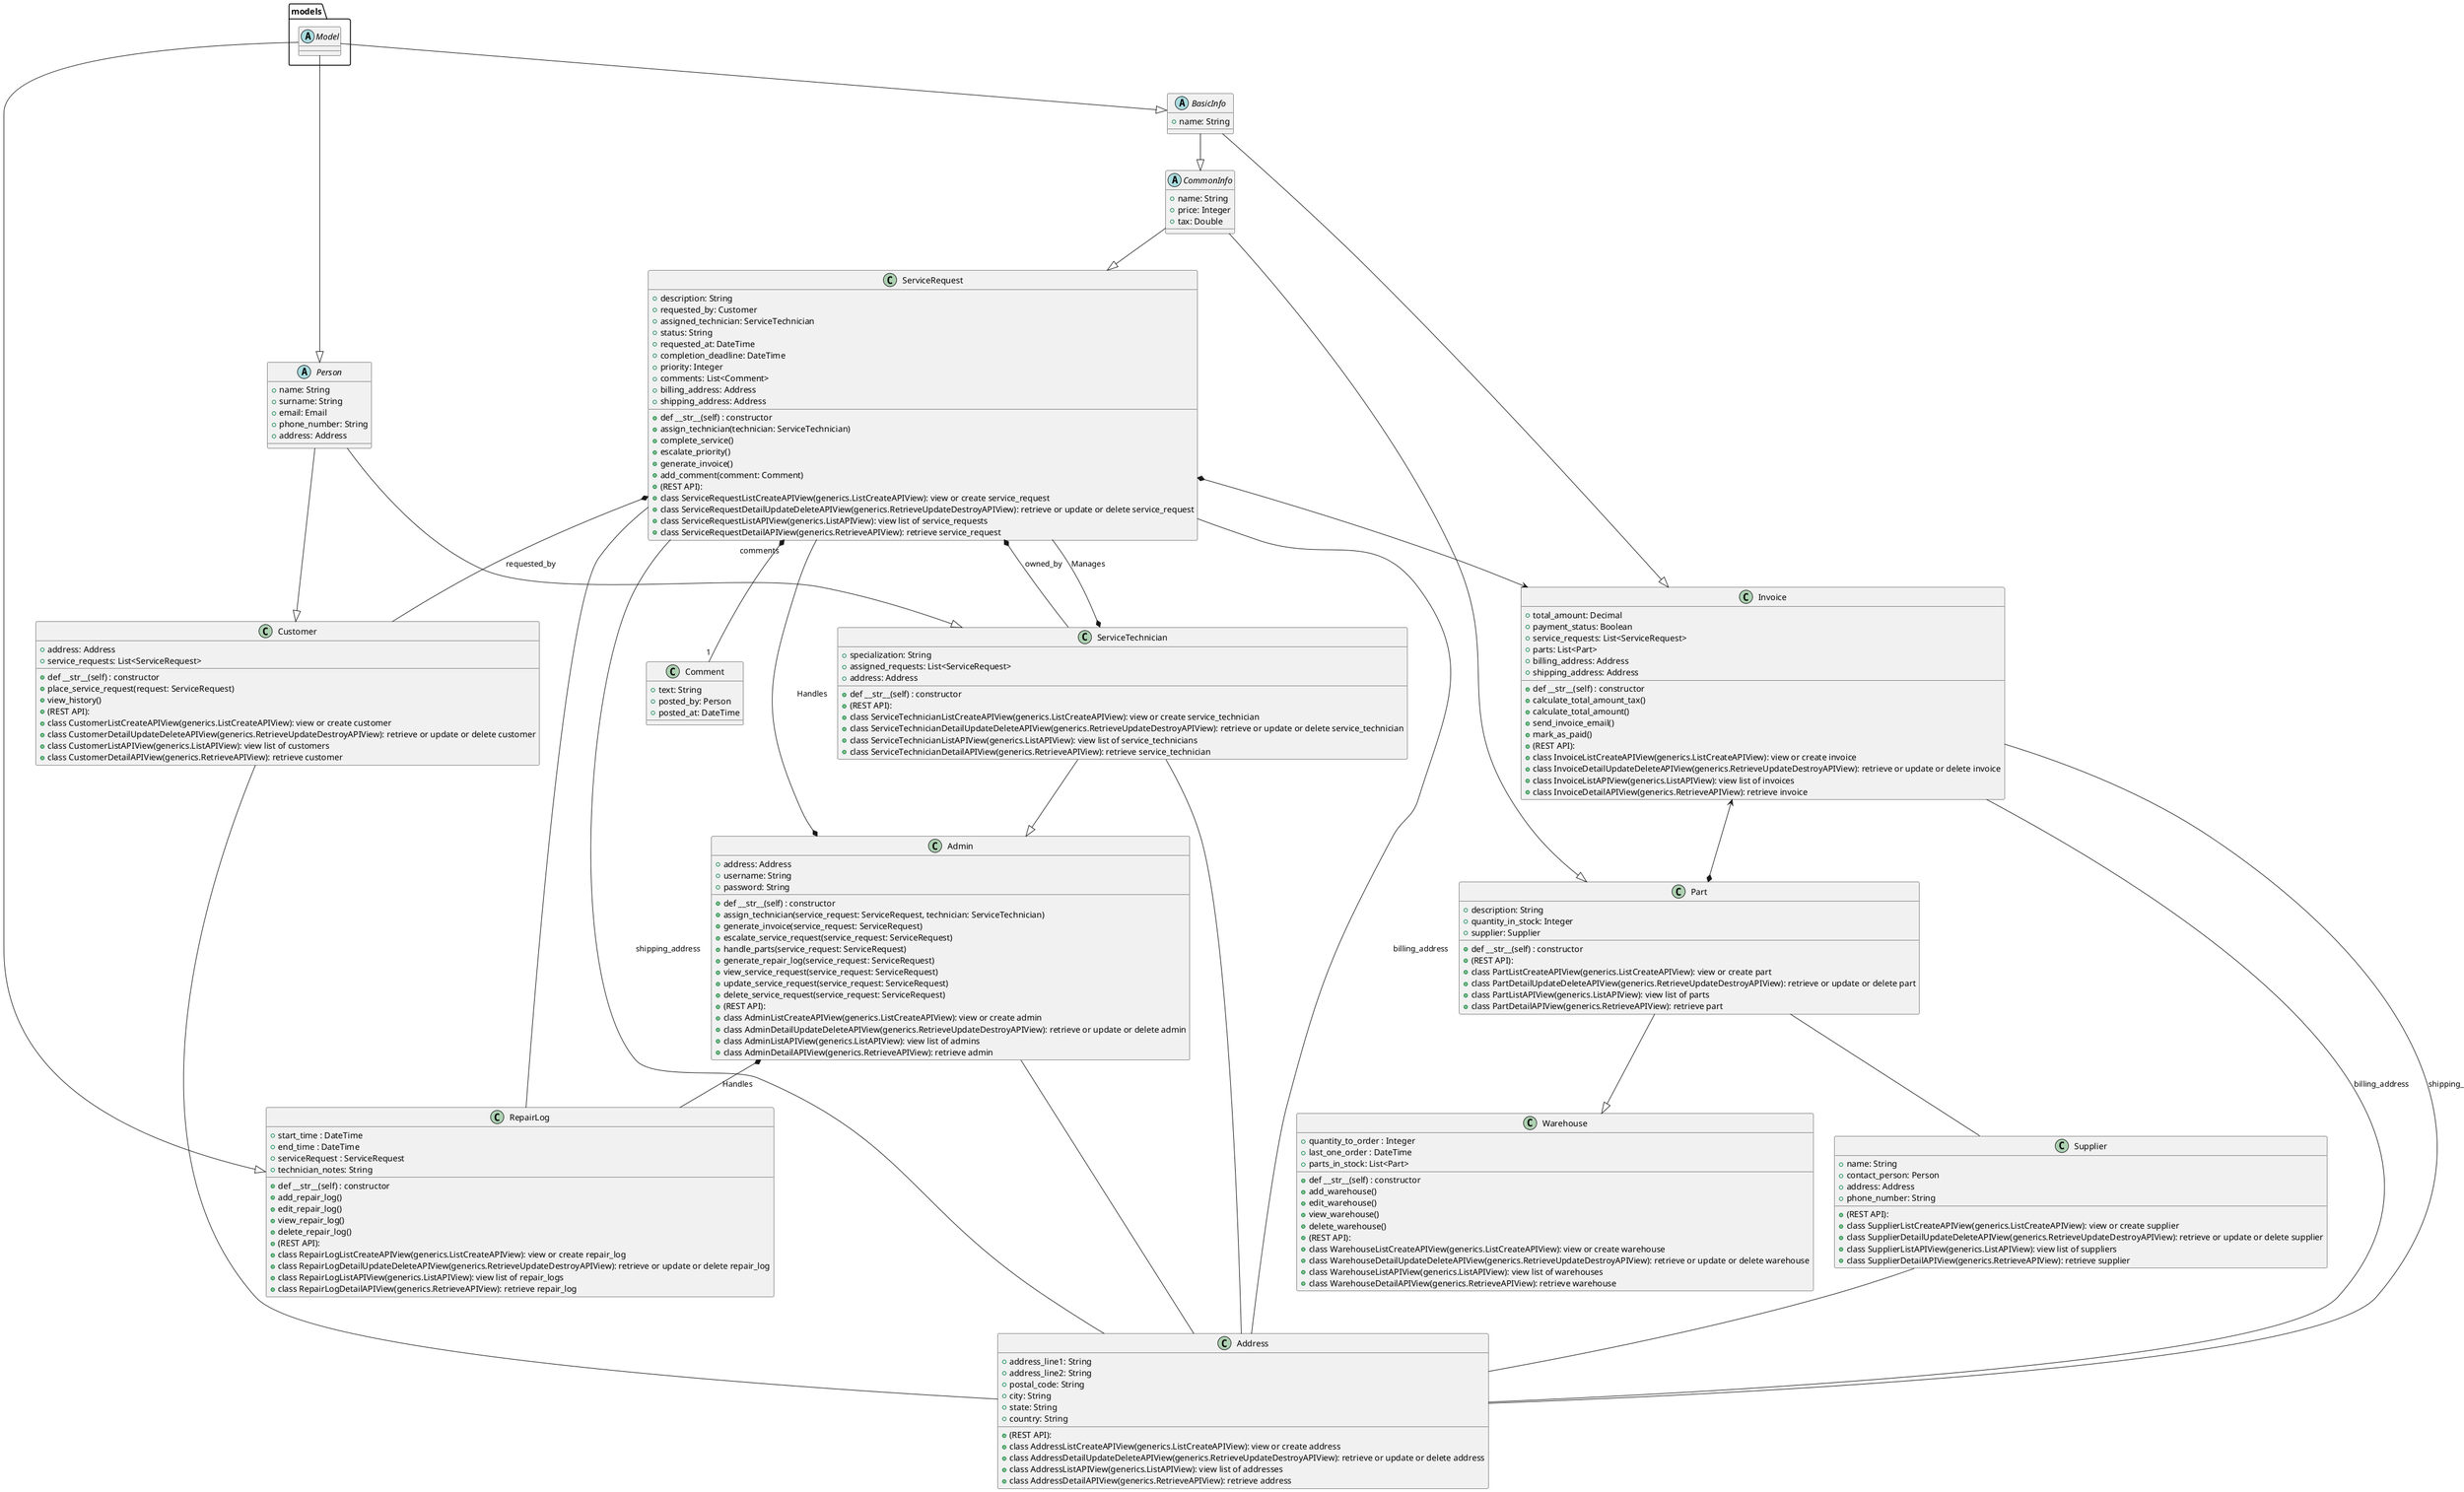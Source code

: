 @startuml

abstract class models.Model {
}

abstract class BasicInfo {
  + name: String
}

abstract class CommonInfo {
  + name: String
  + price: Integer
  + tax: Double
}

abstract class Person {
  + name: String
  + surname: String
  + email: Email
  + phone_number: String
  + address: Address
}

class ServiceRequest {
  + description: String
  + requested_by: Customer
  + assigned_technician: ServiceTechnician
  + status: String
  + requested_at: DateTime
  + completion_deadline: DateTime
  + priority: Integer
  + comments: List<Comment>
  + billing_address: Address
  + shipping_address: Address
  + def __str__(self) : constructor
  + assign_technician(technician: ServiceTechnician)
  + complete_service()
  + escalate_priority()
  + generate_invoice()
  + add_comment(comment: Comment)
  + (REST API):
  + class ServiceRequestListCreateAPIView(generics.ListCreateAPIView): view or create service_request
  + class ServiceRequestDetailUpdateDeleteAPIView(generics.RetrieveUpdateDestroyAPIView): retrieve or update or delete service_request
  + class ServiceRequestListAPIView(generics.ListAPIView): view list of service_requests
  + class ServiceRequestDetailAPIView(generics.RetrieveAPIView): retrieve service_request
}

class Comment {
  + text: String
  + posted_by: Person
  + posted_at: DateTime
}

class Invoice {
  + total_amount: Decimal
  + payment_status: Boolean
  + service_requests: List<ServiceRequest>
  + parts: List<Part>
  + billing_address: Address
  + shipping_address: Address
  + def __str__(self) : constructor
  + calculate_total_amount_tax()
  + calculate_total_amount()
  + send_invoice_email()
  + mark_as_paid()
  + (REST API):
  + class InvoiceListCreateAPIView(generics.ListCreateAPIView): view or create invoice
  + class InvoiceDetailUpdateDeleteAPIView(generics.RetrieveUpdateDestroyAPIView): retrieve or update or delete invoice
  + class InvoiceListAPIView(generics.ListAPIView): view list of invoices
  + class InvoiceDetailAPIView(generics.RetrieveAPIView): retrieve invoice
}

class Part {
  + description: String
  + quantity_in_stock: Integer
  + supplier: Supplier
  + def __str__(self) : constructor
  + (REST API):
  + class PartListCreateAPIView(generics.ListCreateAPIView): view or create part
  + class PartDetailUpdateDeleteAPIView(generics.RetrieveUpdateDestroyAPIView): retrieve or update or delete part
  + class PartListAPIView(generics.ListAPIView): view list of parts
  + class PartDetailAPIView(generics.RetrieveAPIView): retrieve part
}

class Supplier {
  + name: String
  + contact_person: Person
  + address: Address
  + phone_number: String
  + (REST API):
  + class SupplierListCreateAPIView(generics.ListCreateAPIView): view or create supplier
  + class SupplierDetailUpdateDeleteAPIView(generics.RetrieveUpdateDestroyAPIView): retrieve or update or delete supplier
  + class SupplierListAPIView(generics.ListAPIView): view list of suppliers
  + class SupplierDetailAPIView(generics.RetrieveAPIView): retrieve supplier
}

class ServiceTechnician {
  + specialization: String
  + assigned_requests: List<ServiceRequest>
  + address: Address
  + def __str__(self) : constructor
  + (REST API):
  + class ServiceTechnicianListCreateAPIView(generics.ListCreateAPIView): view or create service_technician
  + class ServiceTechnicianDetailUpdateDeleteAPIView(generics.RetrieveUpdateDestroyAPIView): retrieve or update or delete service_technician
  + class ServiceTechnicianListAPIView(generics.ListAPIView): view list of service_technicians
  + class ServiceTechnicianDetailAPIView(generics.RetrieveAPIView): retrieve service_technician
}

class Customer {
  + address: Address
  + service_requests: List<ServiceRequest>
  + def __str__(self) : constructor
  + place_service_request(request: ServiceRequest)
  + view_history()
  + (REST API):
  + class CustomerListCreateAPIView(generics.ListCreateAPIView): view or create customer
  + class CustomerDetailUpdateDeleteAPIView(generics.RetrieveUpdateDestroyAPIView): retrieve or update or delete customer
  + class CustomerListAPIView(generics.ListAPIView): view list of customers
  + class CustomerDetailAPIView(generics.RetrieveAPIView): retrieve customer
}

class Admin {
  + address: Address
  + username: String
  + password: String
  + def __str__(self) : constructor
  + assign_technician(service_request: ServiceRequest, technician: ServiceTechnician)
  + generate_invoice(service_request: ServiceRequest)
  + escalate_service_request(service_request: ServiceRequest)
  + handle_parts(service_request: ServiceRequest)
  + generate_repair_log(service_request: ServiceRequest)
  + view_service_request(service_request: ServiceRequest)
  + update_service_request(service_request: ServiceRequest)
  + delete_service_request(service_request: ServiceRequest)
  + (REST API):
  + class AdminListCreateAPIView(generics.ListCreateAPIView): view or create admin
  + class AdminDetailUpdateDeleteAPIView(generics.RetrieveUpdateDestroyAPIView): retrieve or update or delete admin
  + class AdminListAPIView(generics.ListAPIView): view list of admins
  + class AdminDetailAPIView(generics.RetrieveAPIView): retrieve admin
}

class RepairLog {
  + start_time : DateTime
  + end_time : DateTime
  + serviceRequest : ServiceRequest
  + technician_notes: String
  + def __str__(self) : constructor
  + add_repair_log()
  + edit_repair_log()
  + view_repair_log()
  + delete_repair_log()
  + (REST API):
  + class RepairLogListCreateAPIView(generics.ListCreateAPIView): view or create repair_log
  + class RepairLogDetailUpdateDeleteAPIView(generics.RetrieveUpdateDestroyAPIView): retrieve or update or delete repair_log
  + class RepairLogListAPIView(generics.ListAPIView): view list of repair_logs
  + class RepairLogDetailAPIView(generics.RetrieveAPIView): retrieve repair_log
}

class Warehouse {
  + quantity_to_order : Integer
  + last_one_order : DateTime
  + parts_in_stock: List<Part>
  + def __str__(self) : constructor
  + add_warehouse()
  + edit_warehouse()
  + view_warehouse()
  + delete_warehouse()
  + (REST API):
  + class WarehouseListCreateAPIView(generics.ListCreateAPIView): view or create warehouse
  + class WarehouseDetailUpdateDeleteAPIView(generics.RetrieveUpdateDestroyAPIView): retrieve or update or delete warehouse
  + class WarehouseListAPIView(generics.ListAPIView): view list of warehouses
  + class WarehouseDetailAPIView(generics.RetrieveAPIView): retrieve warehouse
}

class Address {
  + address_line1: String
  + address_line2: String
  + postal_code: String
  + city: String
  + state: String
  + country: String
  + (REST API):
  + class AddressListCreateAPIView(generics.ListCreateAPIView): view or create address
  + class AddressDetailUpdateDeleteAPIView(generics.RetrieveUpdateDestroyAPIView): retrieve or update or delete address
  + class AddressListAPIView(generics.ListAPIView): view list of addresses
  + class AddressDetailAPIView(generics.RetrieveAPIView): retrieve address
}

models.Model --|> BasicInfo
BasicInfo --|> CommonInfo
models.Model --|> Person
models.Model --|> RepairLog
CommonInfo --|>  ServiceRequest
CommonInfo --|> Part

BasicInfo --|> Invoice
ServiceRequest *--> Invoice
ServiceRequest *-- Customer : requested_by
ServiceRequest *-- ServiceTechnician : owned_by
Invoice <--* Part
Part -- Supplier
Person --|> ServiceTechnician
Person --|> Customer
ServiceRequest -- RepairLog
Part --|> Warehouse
ServiceRequest "comments" *-- "1" Comment
ServiceTechnician --|> Admin 
Admin *-- ServiceRequest : Handles
Admin *-- RepairLog : Handles
ServiceTechnician *-- ServiceRequest : Manages
Customer -- Address
Admin -- Address
ServiceTechnician -- Address
Supplier -- Address
ServiceRequest -- Address : billing_address
ServiceRequest -- Address : shipping_address
Invoice -- Address : billing_address
Invoice -- Address : shipping_address

@enduml
